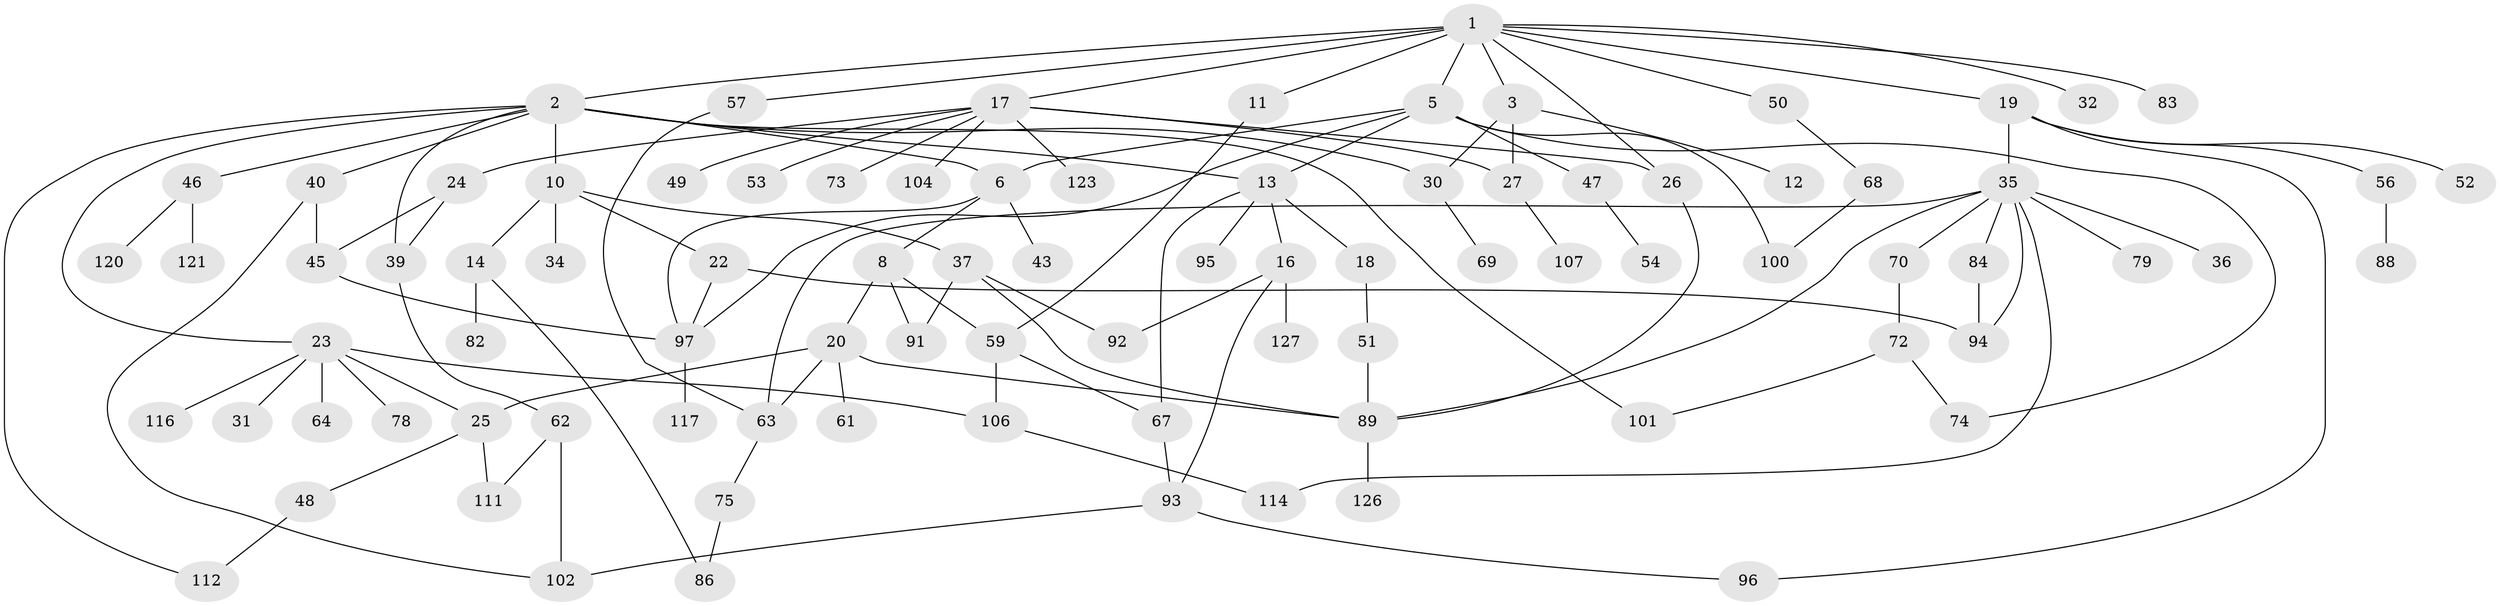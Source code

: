 // Generated by graph-tools (version 1.1) at 2025/51/02/27/25 19:51:38]
// undirected, 88 vertices, 122 edges
graph export_dot {
graph [start="1"]
  node [color=gray90,style=filled];
  1 [super="+4"];
  2 [super="+7"];
  3;
  5 [super="+41"];
  6;
  8 [super="+9"];
  10;
  11;
  12;
  13 [super="+15"];
  14 [super="+60"];
  16 [super="+42"];
  17 [super="+21"];
  18 [super="+87"];
  19 [super="+28"];
  20 [super="+44"];
  22 [super="+125"];
  23 [super="+29"];
  24 [super="+118"];
  25 [super="+33"];
  26 [super="+71"];
  27 [super="+109"];
  30 [super="+108"];
  31;
  32;
  34 [super="+76"];
  35 [super="+38"];
  36;
  37 [super="+58"];
  39;
  40;
  43;
  45 [super="+81"];
  46 [super="+55"];
  47;
  48 [super="+119"];
  49;
  50;
  51;
  52;
  53;
  54;
  56 [super="+66"];
  57;
  59 [super="+80"];
  61;
  62;
  63 [super="+65"];
  64;
  67 [super="+98"];
  68;
  69 [super="+110"];
  70 [super="+77"];
  72;
  73;
  74 [super="+85"];
  75;
  78;
  79 [super="+122"];
  82;
  83;
  84;
  86 [super="+105"];
  88;
  89 [super="+90"];
  91;
  92;
  93 [super="+99"];
  94 [super="+113"];
  95;
  96;
  97 [super="+115"];
  100;
  101;
  102 [super="+103"];
  104;
  106 [super="+124"];
  107;
  111;
  112;
  114;
  116;
  117;
  120;
  121;
  123;
  126;
  127;
  1 -- 2;
  1 -- 3;
  1 -- 17 [weight=2];
  1 -- 32;
  1 -- 50;
  1 -- 57;
  1 -- 19;
  1 -- 83;
  1 -- 5;
  1 -- 11;
  1 -- 26;
  2 -- 10;
  2 -- 40;
  2 -- 46;
  2 -- 101;
  2 -- 112;
  2 -- 23;
  2 -- 6;
  2 -- 39;
  2 -- 30;
  2 -- 13;
  3 -- 12;
  3 -- 27;
  3 -- 30;
  5 -- 6;
  5 -- 13;
  5 -- 47;
  5 -- 100;
  5 -- 74;
  5 -- 97;
  6 -- 8;
  6 -- 43;
  6 -- 97;
  8 -- 20;
  8 -- 91;
  8 -- 59;
  10 -- 14;
  10 -- 22;
  10 -- 34;
  10 -- 37;
  11 -- 59;
  13 -- 16;
  13 -- 18;
  13 -- 67;
  13 -- 95;
  14 -- 86;
  14 -- 82;
  16 -- 93;
  16 -- 127;
  16 -- 92;
  17 -- 26;
  17 -- 104;
  17 -- 73;
  17 -- 49;
  17 -- 53;
  17 -- 24;
  17 -- 123;
  17 -- 27;
  18 -- 51;
  19 -- 52;
  19 -- 56;
  19 -- 35 [weight=2];
  19 -- 96;
  20 -- 25;
  20 -- 61;
  20 -- 63;
  20 -- 89;
  22 -- 97;
  22 -- 94;
  23 -- 78;
  23 -- 106;
  23 -- 64;
  23 -- 116;
  23 -- 25;
  23 -- 31;
  24 -- 45;
  24 -- 39;
  25 -- 48;
  25 -- 111;
  26 -- 89;
  27 -- 107;
  30 -- 69;
  35 -- 36;
  35 -- 79;
  35 -- 114;
  35 -- 63;
  35 -- 84;
  35 -- 70;
  35 -- 89;
  35 -- 94;
  37 -- 89;
  37 -- 92;
  37 -- 91;
  39 -- 62;
  40 -- 45;
  40 -- 102;
  45 -- 97;
  46 -- 120;
  46 -- 121;
  47 -- 54;
  48 -- 112;
  50 -- 68;
  51 -- 89;
  56 -- 88;
  57 -- 63;
  59 -- 106;
  59 -- 67;
  62 -- 111;
  62 -- 102;
  63 -- 75;
  67 -- 93;
  68 -- 100;
  70 -- 72;
  72 -- 74;
  72 -- 101;
  75 -- 86;
  84 -- 94;
  89 -- 126;
  93 -- 96;
  93 -- 102;
  97 -- 117;
  106 -- 114;
}
